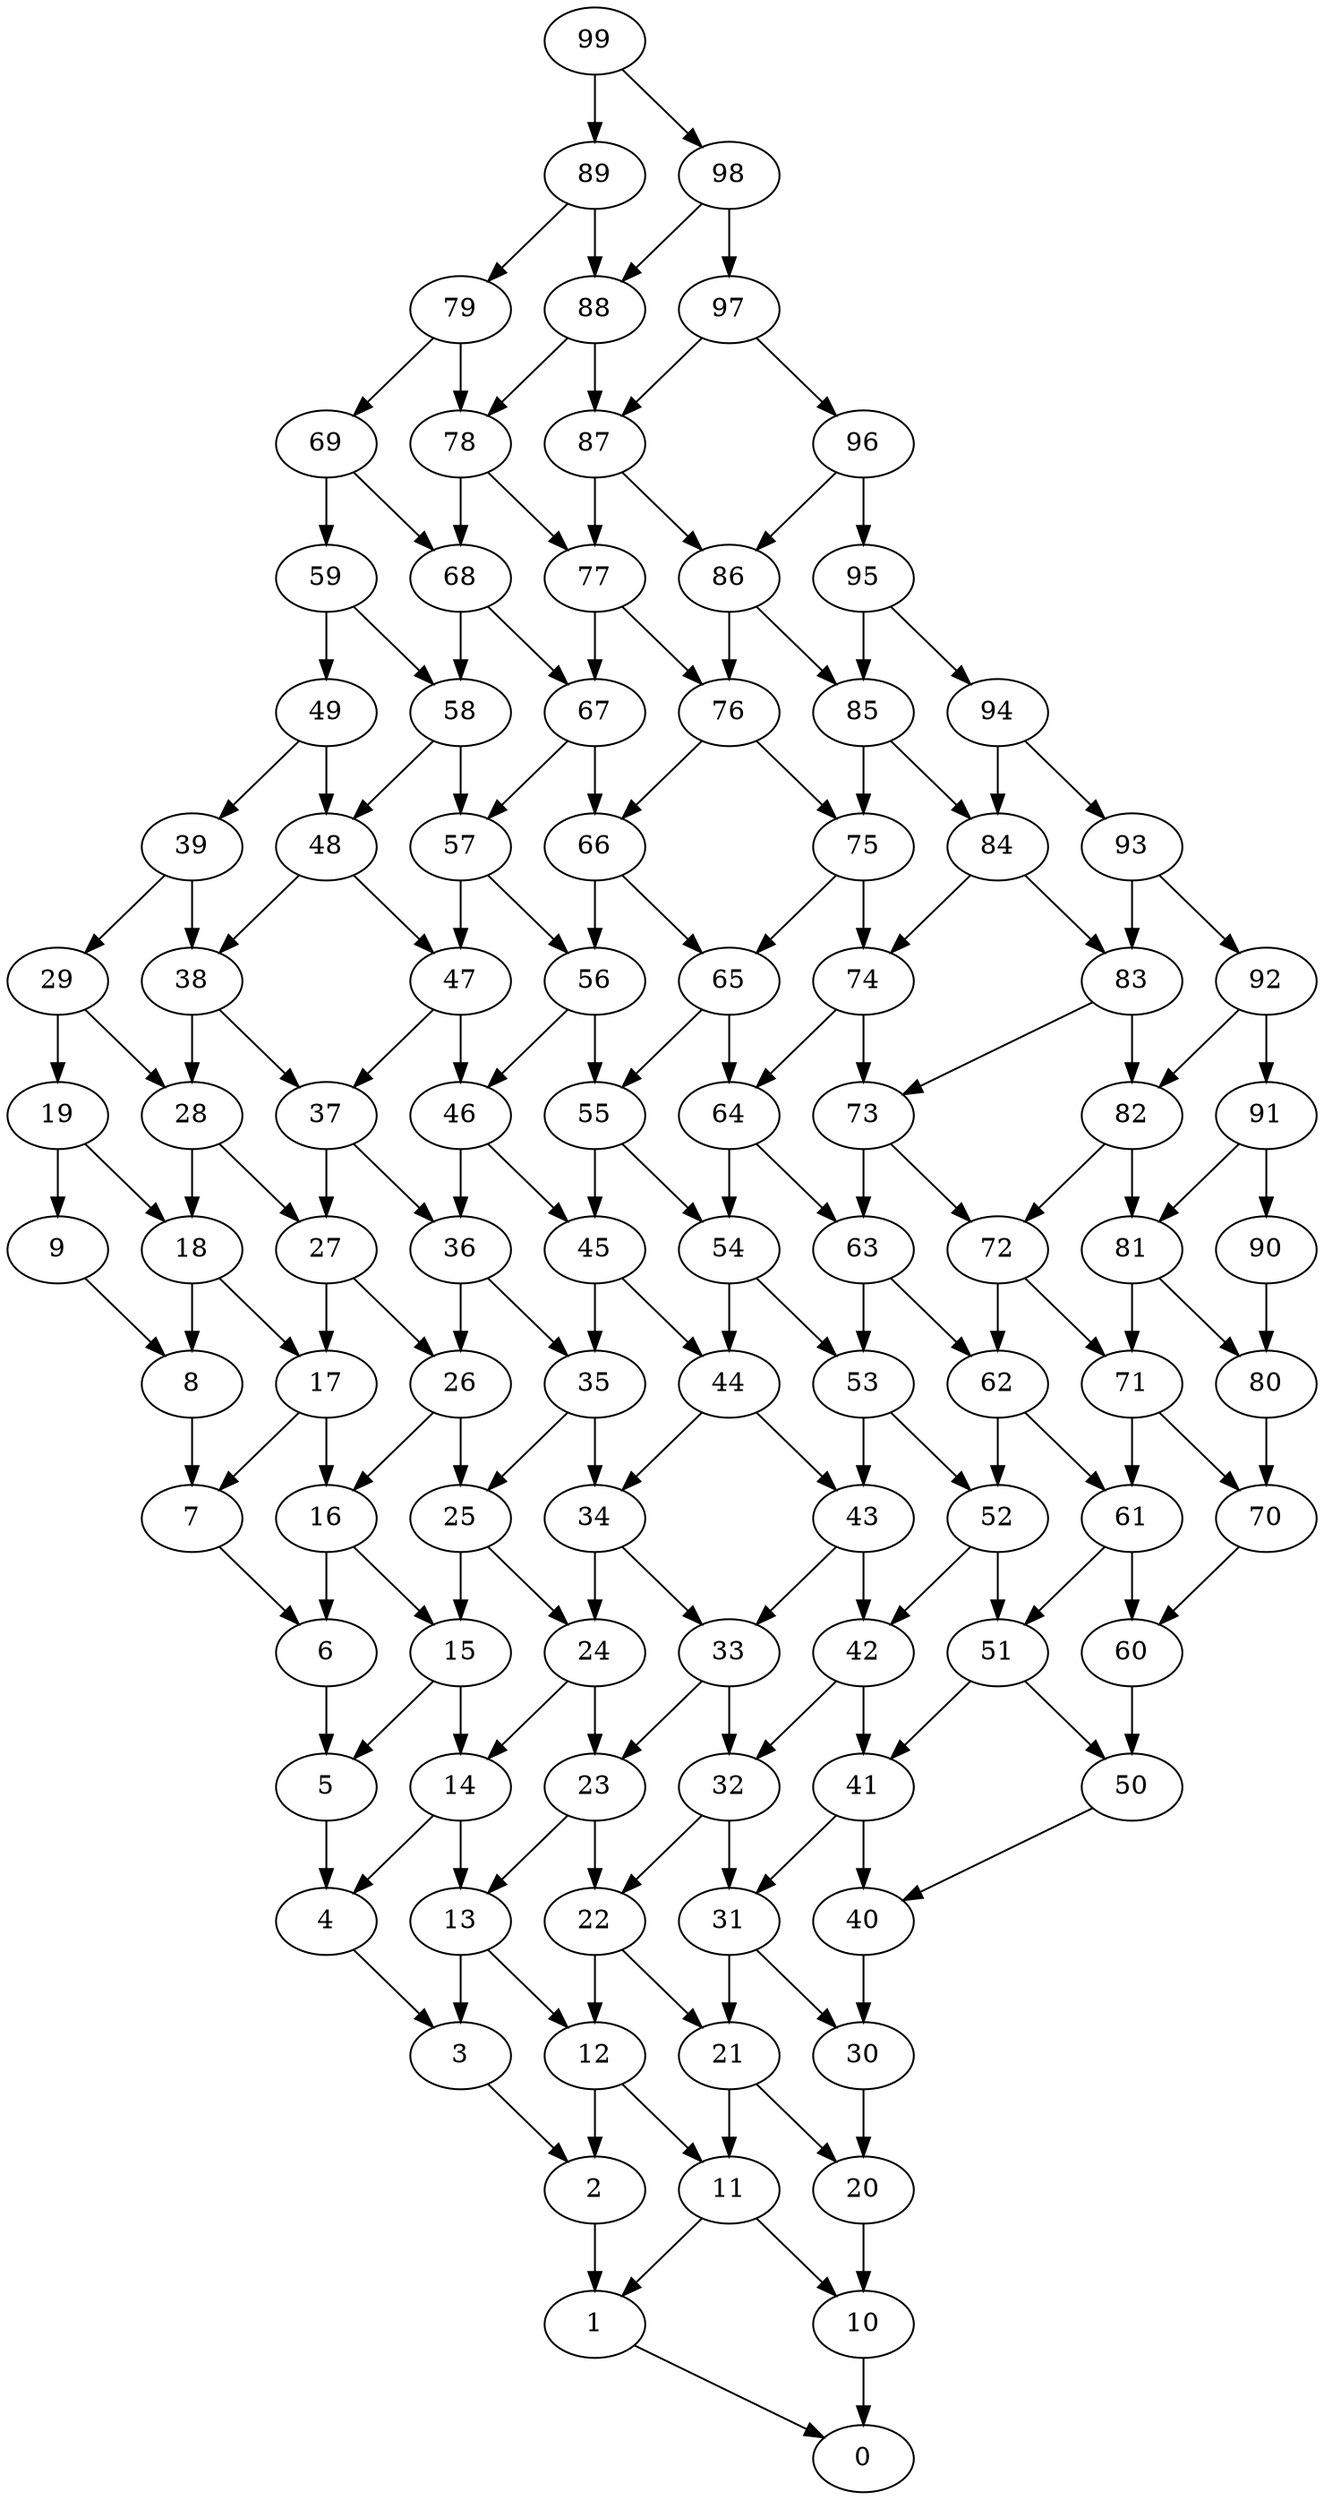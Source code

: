 digraph Grid_columns_10_rows_10 {
"0";
"1";
"2";
"3";
"4";
"5";
"6";
"7";
"8";
"9";
"10";
"11";
"12";
"13";
"14";
"15";
"16";
"17";
"18";
"19";
"20";
"21";
"22";
"23";
"24";
"25";
"26";
"27";
"28";
"29";
"30";
"31";
"32";
"33";
"34";
"35";
"36";
"37";
"38";
"39";
"40";
"41";
"42";
"43";
"44";
"45";
"46";
"47";
"48";
"49";
"50";
"51";
"52";
"53";
"54";
"55";
"56";
"57";
"58";
"59";
"60";
"61";
"62";
"63";
"64";
"65";
"66";
"67";
"68";
"69";
"70";
"71";
"72";
"73";
"74";
"75";
"76";
"77";
"78";
"79";
"80";
"81";
"82";
"83";
"84";
"85";
"86";
"87";
"88";
"89";
"90";
"91";
"92";
"93";
"94";
"95";
"96";
"97";
"98";
"99";
"1" -> "0" [weight=10];
"2" -> "1" [weight=30];
"3" -> "2" [weight=11];
"4" -> "3" [weight=4];
"5" -> "4" [weight=20];
"6" -> "5" [weight=13];
"7" -> "6" [weight=28];
"8" -> "7" [weight=13];
"9" -> "8" [weight=6];
"10" -> "0" [weight=16];
"11" -> "10" [weight=11];
"11" -> "1" [weight=2];
"12" -> "11" [weight=19];
"12" -> "2" [weight=21];
"13" -> "12" [weight=9];
"13" -> "3" [weight=3];
"14" -> "13" [weight=6];
"14" -> "4" [weight=17];
"15" -> "14" [weight=29];
"15" -> "5" [weight=18];
"16" -> "15" [weight=30];
"16" -> "6" [weight=19];
"17" -> "16" [weight=25];
"17" -> "7" [weight=22];
"18" -> "17" [weight=17];
"18" -> "8" [weight=28];
"19" -> "18" [weight=25];
"19" -> "9" [weight=28];
"20" -> "10" [weight=24];
"21" -> "20" [weight=11];
"21" -> "11" [weight=9];
"22" -> "21" [weight=7];
"22" -> "12" [weight=13];
"23" -> "22" [weight=22];
"23" -> "13" [weight=9];
"24" -> "23" [weight=19];
"24" -> "14" [weight=28];
"25" -> "24" [weight=13];
"25" -> "15" [weight=17];
"26" -> "25" [weight=13];
"26" -> "16" [weight=4];
"27" -> "26" [weight=8];
"27" -> "17" [weight=8];
"28" -> "27" [weight=2];
"28" -> "18" [weight=18];
"29" -> "28" [weight=1];
"29" -> "19" [weight=14];
"30" -> "20" [weight=28];
"31" -> "30" [weight=1];
"31" -> "21" [weight=25];
"32" -> "31" [weight=19];
"32" -> "22" [weight=7];
"33" -> "32" [weight=28];
"33" -> "23" [weight=20];
"34" -> "33" [weight=2];
"34" -> "24" [weight=21];
"35" -> "34" [weight=9];
"35" -> "25" [weight=8];
"36" -> "35" [weight=18];
"36" -> "26" [weight=17];
"37" -> "36" [weight=2];
"37" -> "27" [weight=26];
"38" -> "37" [weight=6];
"38" -> "28" [weight=8];
"39" -> "38" [weight=26];
"39" -> "29" [weight=4];
"40" -> "30" [weight=3];
"41" -> "40" [weight=24];
"41" -> "31" [weight=30];
"42" -> "41" [weight=21];
"42" -> "32" [weight=4];
"43" -> "42" [weight=21];
"43" -> "33" [weight=4];
"44" -> "43" [weight=3];
"44" -> "34" [weight=2];
"45" -> "44" [weight=20];
"45" -> "35" [weight=6];
"46" -> "45" [weight=13];
"46" -> "36" [weight=27];
"47" -> "46" [weight=7];
"47" -> "37" [weight=5];
"48" -> "47" [weight=5];
"48" -> "38" [weight=10];
"49" -> "48" [weight=30];
"49" -> "39" [weight=29];
"50" -> "40" [weight=10];
"51" -> "50" [weight=5];
"51" -> "41" [weight=13];
"52" -> "51" [weight=22];
"52" -> "42" [weight=25];
"53" -> "52" [weight=3];
"53" -> "43" [weight=13];
"54" -> "53" [weight=21];
"54" -> "44" [weight=14];
"55" -> "54" [weight=2];
"55" -> "45" [weight=19];
"56" -> "55" [weight=9];
"56" -> "46" [weight=5];
"57" -> "56" [weight=15];
"57" -> "47" [weight=19];
"58" -> "57" [weight=30];
"58" -> "48" [weight=9];
"59" -> "58" [weight=6];
"59" -> "49" [weight=25];
"60" -> "50" [weight=21];
"61" -> "60" [weight=11];
"61" -> "51" [weight=5];
"62" -> "61" [weight=1];
"62" -> "52" [weight=29];
"63" -> "62" [weight=8];
"63" -> "53" [weight=4];
"64" -> "63" [weight=8];
"64" -> "54" [weight=19];
"65" -> "64" [weight=22];
"65" -> "55" [weight=16];
"66" -> "65" [weight=3];
"66" -> "56" [weight=22];
"67" -> "66" [weight=9];
"67" -> "57" [weight=1];
"68" -> "67" [weight=27];
"68" -> "58" [weight=12];
"69" -> "68" [weight=13];
"69" -> "59" [weight=17];
"70" -> "60" [weight=4];
"71" -> "70" [weight=12];
"71" -> "61" [weight=26];
"72" -> "71" [weight=12];
"72" -> "62" [weight=15];
"73" -> "72" [weight=18];
"73" -> "63" [weight=12];
"74" -> "73" [weight=24];
"74" -> "64" [weight=7];
"75" -> "74" [weight=10];
"75" -> "65" [weight=2];
"76" -> "75" [weight=20];
"76" -> "66" [weight=9];
"77" -> "76" [weight=12];
"77" -> "67" [weight=22];
"78" -> "77" [weight=7];
"78" -> "68" [weight=27];
"79" -> "78" [weight=22];
"79" -> "69" [weight=12];
"80" -> "70" [weight=13];
"81" -> "80" [weight=12];
"81" -> "71" [weight=26];
"82" -> "81" [weight=23];
"82" -> "72" [weight=1];
"83" -> "82" [weight=21];
"83" -> "73" [weight=3];
"84" -> "83" [weight=13];
"84" -> "74" [weight=4];
"85" -> "84" [weight=1];
"85" -> "75" [weight=21];
"86" -> "85" [weight=11];
"86" -> "76" [weight=30];
"87" -> "86" [weight=3];
"87" -> "77" [weight=22];
"88" -> "87" [weight=10];
"88" -> "78" [weight=11];
"89" -> "88" [weight=28];
"89" -> "79" [weight=9];
"90" -> "80" [weight=11];
"91" -> "90" [weight=16];
"91" -> "81" [weight=12];
"92" -> "91" [weight=12];
"92" -> "82" [weight=2];
"93" -> "92" [weight=2];
"93" -> "83" [weight=3];
"94" -> "93" [weight=8];
"94" -> "84" [weight=11];
"95" -> "94" [weight=18];
"95" -> "85" [weight=10];
"96" -> "95" [weight=27];
"96" -> "86" [weight=18];
"97" -> "96" [weight=6];
"97" -> "87" [weight=9];
"98" -> "97" [weight=21];
"98" -> "88" [weight=30];
"99" -> "98" [weight=12];
"99" -> "89" [weight=25];
}